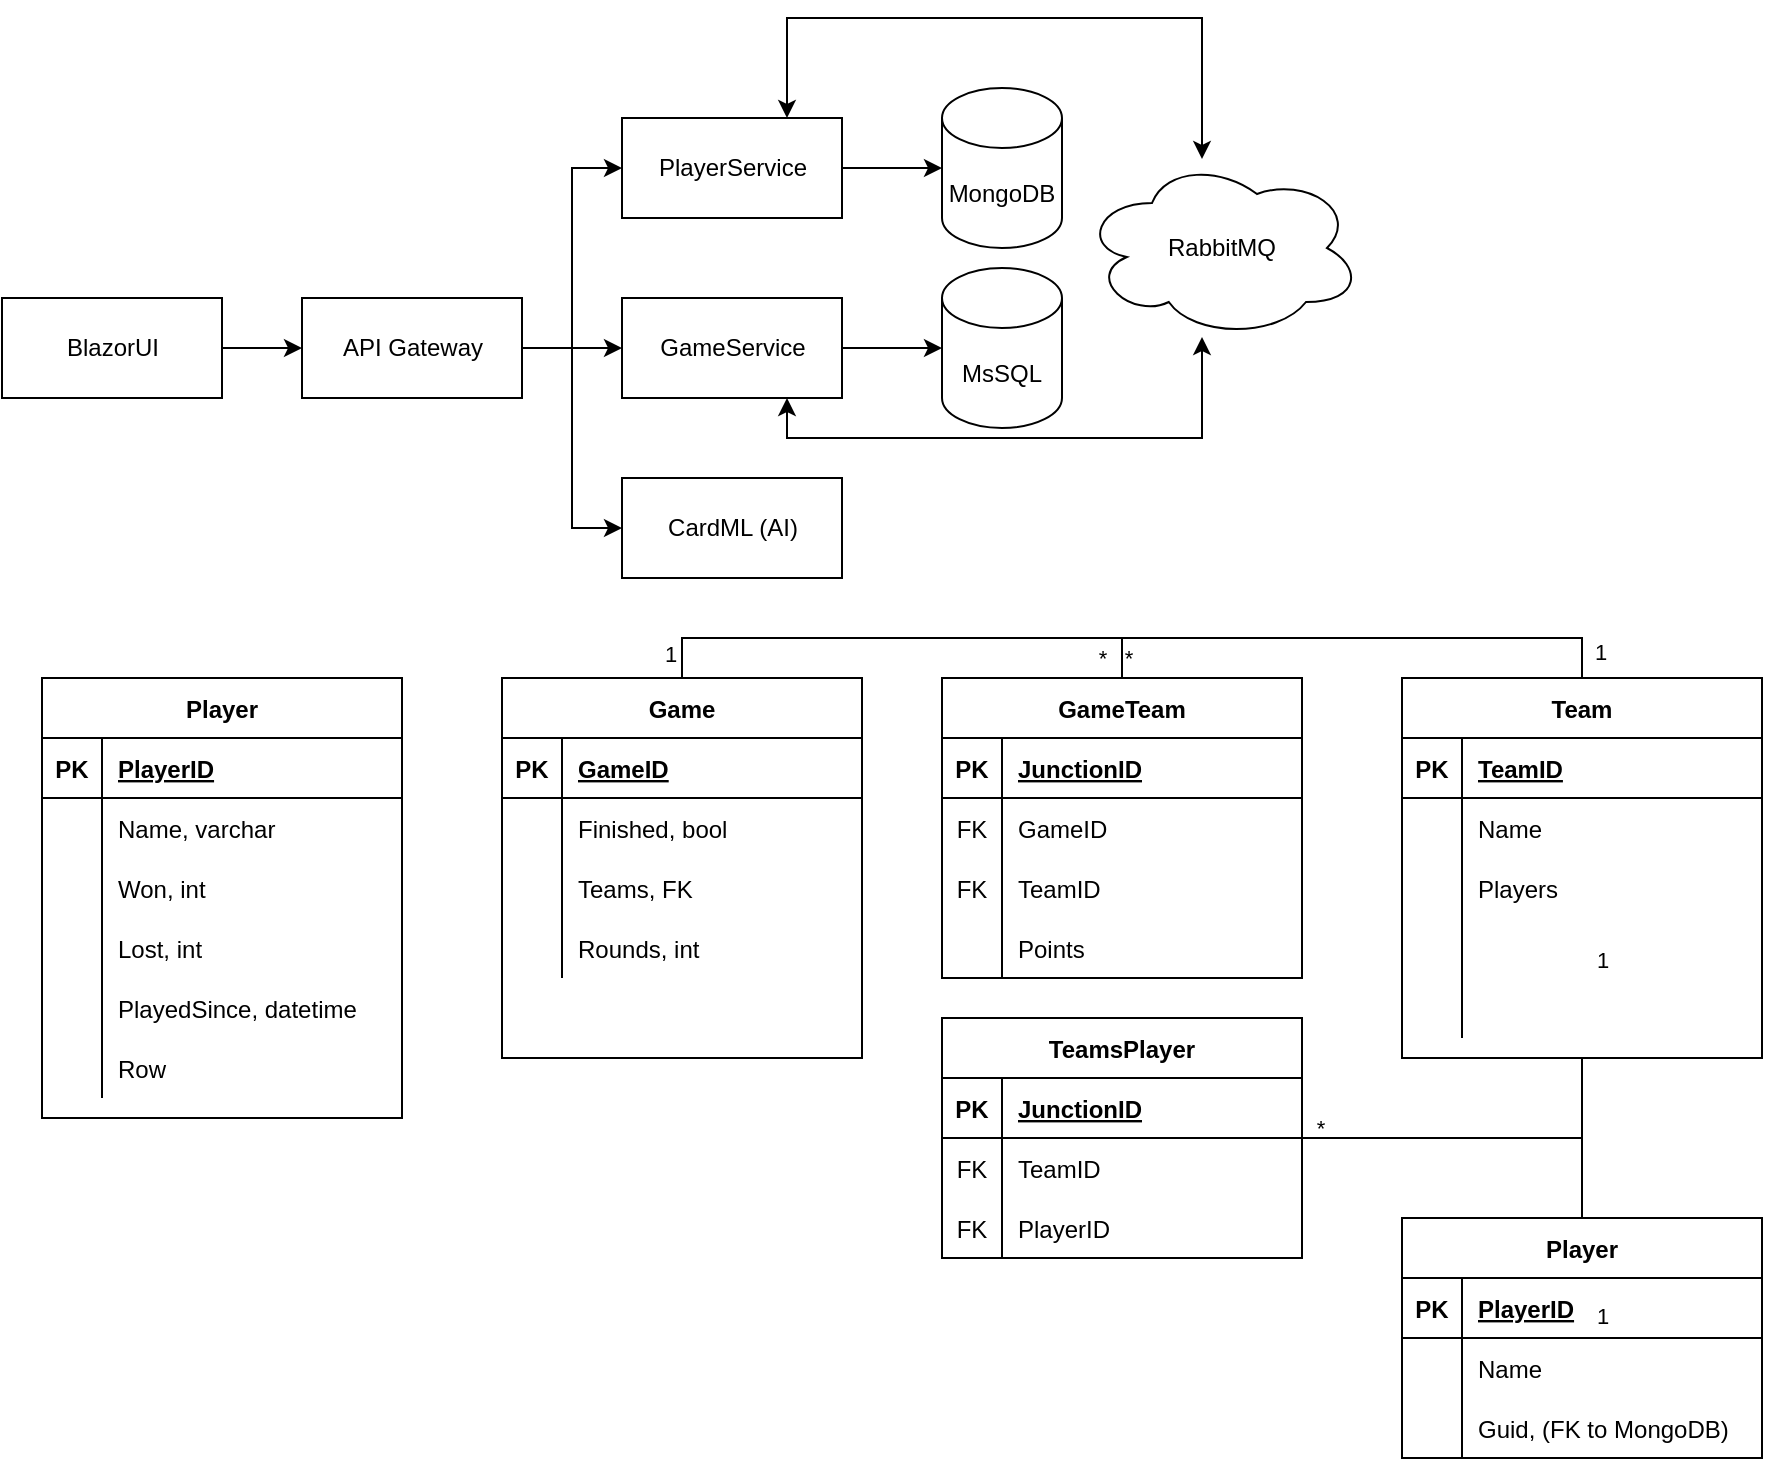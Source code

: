 <mxfile version="15.7.3" type="device"><diagram id="UjgrurDv_rPw00lhU1Y4" name="Side-1"><mxGraphModel dx="1102" dy="1025" grid="1" gridSize="10" guides="1" tooltips="1" connect="1" arrows="1" fold="1" page="1" pageScale="1" pageWidth="827" pageHeight="1169" math="0" shadow="0"><root><mxCell id="0"/><mxCell id="1" parent="0"/><mxCell id="bXcUQfJf2Ak8ywifQzJ0-9" value="" style="edgeStyle=orthogonalEdgeStyle;rounded=0;orthogonalLoop=1;jettySize=auto;html=1;" parent="1" source="bXcUQfJf2Ak8ywifQzJ0-1" target="bXcUQfJf2Ak8ywifQzJ0-2" edge="1"><mxGeometry relative="1" as="geometry"/></mxCell><mxCell id="bXcUQfJf2Ak8ywifQzJ0-1" value="BlazorUI" style="html=1;" parent="1" vertex="1"><mxGeometry x="10" y="250" width="110" height="50" as="geometry"/></mxCell><mxCell id="bXcUQfJf2Ak8ywifQzJ0-10" value="" style="edgeStyle=orthogonalEdgeStyle;rounded=0;orthogonalLoop=1;jettySize=auto;html=1;entryX=0;entryY=0.5;entryDx=0;entryDy=0;" parent="1" source="bXcUQfJf2Ak8ywifQzJ0-2" target="bXcUQfJf2Ak8ywifQzJ0-3" edge="1"><mxGeometry relative="1" as="geometry"/></mxCell><mxCell id="bXcUQfJf2Ak8ywifQzJ0-2" value="API Gateway" style="html=1;" parent="1" vertex="1"><mxGeometry x="160" y="250" width="110" height="50" as="geometry"/></mxCell><mxCell id="bXcUQfJf2Ak8ywifQzJ0-14" value="" style="edgeStyle=orthogonalEdgeStyle;rounded=0;orthogonalLoop=1;jettySize=auto;html=1;startArrow=none;startFill=0;endArrow=classic;endFill=1;" parent="1" source="bXcUQfJf2Ak8ywifQzJ0-3" target="bXcUQfJf2Ak8ywifQzJ0-6" edge="1"><mxGeometry relative="1" as="geometry"/></mxCell><mxCell id="bXcUQfJf2Ak8ywifQzJ0-3" value="PlayerService" style="html=1;" parent="1" vertex="1"><mxGeometry x="320" y="160" width="110" height="50" as="geometry"/></mxCell><mxCell id="bXcUQfJf2Ak8ywifQzJ0-11" value="" style="edgeStyle=orthogonalEdgeStyle;rounded=0;orthogonalLoop=1;jettySize=auto;html=1;endArrow=none;endFill=0;startArrow=classic;startFill=1;" parent="1" source="bXcUQfJf2Ak8ywifQzJ0-4" target="bXcUQfJf2Ak8ywifQzJ0-2" edge="1"><mxGeometry relative="1" as="geometry"/></mxCell><mxCell id="bXcUQfJf2Ak8ywifQzJ0-13" value="" style="edgeStyle=orthogonalEdgeStyle;rounded=0;orthogonalLoop=1;jettySize=auto;html=1;startArrow=none;startFill=0;endArrow=classic;endFill=1;" parent="1" source="bXcUQfJf2Ak8ywifQzJ0-4" target="bXcUQfJf2Ak8ywifQzJ0-8" edge="1"><mxGeometry relative="1" as="geometry"/></mxCell><mxCell id="bXcUQfJf2Ak8ywifQzJ0-4" value="GameService" style="html=1;" parent="1" vertex="1"><mxGeometry x="320" y="250" width="110" height="50" as="geometry"/></mxCell><mxCell id="bXcUQfJf2Ak8ywifQzJ0-12" style="edgeStyle=orthogonalEdgeStyle;rounded=0;orthogonalLoop=1;jettySize=auto;html=1;entryX=1;entryY=0.5;entryDx=0;entryDy=0;startArrow=classic;startFill=1;endArrow=none;endFill=0;" parent="1" source="bXcUQfJf2Ak8ywifQzJ0-5" target="bXcUQfJf2Ak8ywifQzJ0-2" edge="1"><mxGeometry relative="1" as="geometry"/></mxCell><mxCell id="bXcUQfJf2Ak8ywifQzJ0-5" value="CardML (AI)" style="html=1;" parent="1" vertex="1"><mxGeometry x="320" y="340" width="110" height="50" as="geometry"/></mxCell><mxCell id="bXcUQfJf2Ak8ywifQzJ0-6" value="MongoDB" style="shape=cylinder3;whiteSpace=wrap;html=1;boundedLbl=1;backgroundOutline=1;size=15;direction=east;" parent="1" vertex="1"><mxGeometry x="480" y="145" width="60" height="80" as="geometry"/></mxCell><mxCell id="bXcUQfJf2Ak8ywifQzJ0-16" value="" style="edgeStyle=orthogonalEdgeStyle;rounded=0;orthogonalLoop=1;jettySize=auto;html=1;startArrow=classic;startFill=1;endArrow=classic;endFill=1;exitX=0.75;exitY=1;exitDx=0;exitDy=0;" parent="1" source="bXcUQfJf2Ak8ywifQzJ0-4" target="bXcUQfJf2Ak8ywifQzJ0-15" edge="1"><mxGeometry relative="1" as="geometry"><Array as="points"><mxPoint x="403" y="320"/><mxPoint x="610" y="320"/></Array></mxGeometry></mxCell><mxCell id="bXcUQfJf2Ak8ywifQzJ0-8" value="MsSQL" style="shape=cylinder3;whiteSpace=wrap;html=1;boundedLbl=1;backgroundOutline=1;size=15;direction=east;" parent="1" vertex="1"><mxGeometry x="480" y="235" width="60" height="80" as="geometry"/></mxCell><mxCell id="bXcUQfJf2Ak8ywifQzJ0-17" style="edgeStyle=orthogonalEdgeStyle;rounded=0;orthogonalLoop=1;jettySize=auto;html=1;entryX=0.75;entryY=0;entryDx=0;entryDy=0;startArrow=classic;startFill=1;endArrow=classic;endFill=1;" parent="1" source="bXcUQfJf2Ak8ywifQzJ0-15" target="bXcUQfJf2Ak8ywifQzJ0-3" edge="1"><mxGeometry relative="1" as="geometry"><Array as="points"><mxPoint x="610" y="110"/><mxPoint x="403" y="110"/></Array></mxGeometry></mxCell><mxCell id="bXcUQfJf2Ak8ywifQzJ0-15" value="RabbitMQ" style="ellipse;shape=cloud;whiteSpace=wrap;html=1;" parent="1" vertex="1"><mxGeometry x="550" y="180" width="140" height="90" as="geometry"/></mxCell><mxCell id="bXcUQfJf2Ak8ywifQzJ0-18" value="Player" style="shape=table;startSize=30;container=1;collapsible=1;childLayout=tableLayout;fixedRows=1;rowLines=0;fontStyle=1;align=center;resizeLast=1;" parent="1" vertex="1"><mxGeometry x="30" y="440" width="180" height="220" as="geometry"/></mxCell><mxCell id="bXcUQfJf2Ak8ywifQzJ0-19" value="" style="shape=partialRectangle;collapsible=0;dropTarget=0;pointerEvents=0;fillColor=none;top=0;left=0;bottom=1;right=0;points=[[0,0.5],[1,0.5]];portConstraint=eastwest;" parent="bXcUQfJf2Ak8ywifQzJ0-18" vertex="1"><mxGeometry y="30" width="180" height="30" as="geometry"/></mxCell><mxCell id="bXcUQfJf2Ak8ywifQzJ0-20" value="PK" style="shape=partialRectangle;connectable=0;fillColor=none;top=0;left=0;bottom=0;right=0;fontStyle=1;overflow=hidden;" parent="bXcUQfJf2Ak8ywifQzJ0-19" vertex="1"><mxGeometry width="30" height="30" as="geometry"><mxRectangle width="30" height="30" as="alternateBounds"/></mxGeometry></mxCell><mxCell id="bXcUQfJf2Ak8ywifQzJ0-21" value="PlayerID" style="shape=partialRectangle;connectable=0;fillColor=none;top=0;left=0;bottom=0;right=0;align=left;spacingLeft=6;fontStyle=5;overflow=hidden;" parent="bXcUQfJf2Ak8ywifQzJ0-19" vertex="1"><mxGeometry x="30" width="150" height="30" as="geometry"><mxRectangle width="150" height="30" as="alternateBounds"/></mxGeometry></mxCell><mxCell id="bXcUQfJf2Ak8ywifQzJ0-22" value="" style="shape=partialRectangle;collapsible=0;dropTarget=0;pointerEvents=0;fillColor=none;top=0;left=0;bottom=0;right=0;points=[[0,0.5],[1,0.5]];portConstraint=eastwest;" parent="bXcUQfJf2Ak8ywifQzJ0-18" vertex="1"><mxGeometry y="60" width="180" height="30" as="geometry"/></mxCell><mxCell id="bXcUQfJf2Ak8ywifQzJ0-23" value="" style="shape=partialRectangle;connectable=0;fillColor=none;top=0;left=0;bottom=0;right=0;editable=1;overflow=hidden;" parent="bXcUQfJf2Ak8ywifQzJ0-22" vertex="1"><mxGeometry width="30" height="30" as="geometry"><mxRectangle width="30" height="30" as="alternateBounds"/></mxGeometry></mxCell><mxCell id="bXcUQfJf2Ak8ywifQzJ0-24" value="Name, varchar" style="shape=partialRectangle;connectable=0;fillColor=none;top=0;left=0;bottom=0;right=0;align=left;spacingLeft=6;overflow=hidden;" parent="bXcUQfJf2Ak8ywifQzJ0-22" vertex="1"><mxGeometry x="30" width="150" height="30" as="geometry"><mxRectangle width="150" height="30" as="alternateBounds"/></mxGeometry></mxCell><mxCell id="bXcUQfJf2Ak8ywifQzJ0-25" value="" style="shape=partialRectangle;collapsible=0;dropTarget=0;pointerEvents=0;fillColor=none;top=0;left=0;bottom=0;right=0;points=[[0,0.5],[1,0.5]];portConstraint=eastwest;" parent="bXcUQfJf2Ak8ywifQzJ0-18" vertex="1"><mxGeometry y="90" width="180" height="30" as="geometry"/></mxCell><mxCell id="bXcUQfJf2Ak8ywifQzJ0-26" value="" style="shape=partialRectangle;connectable=0;fillColor=none;top=0;left=0;bottom=0;right=0;editable=1;overflow=hidden;" parent="bXcUQfJf2Ak8ywifQzJ0-25" vertex="1"><mxGeometry width="30" height="30" as="geometry"><mxRectangle width="30" height="30" as="alternateBounds"/></mxGeometry></mxCell><mxCell id="bXcUQfJf2Ak8ywifQzJ0-27" value="Won, int" style="shape=partialRectangle;connectable=0;fillColor=none;top=0;left=0;bottom=0;right=0;align=left;spacingLeft=6;overflow=hidden;" parent="bXcUQfJf2Ak8ywifQzJ0-25" vertex="1"><mxGeometry x="30" width="150" height="30" as="geometry"><mxRectangle width="150" height="30" as="alternateBounds"/></mxGeometry></mxCell><mxCell id="bXcUQfJf2Ak8ywifQzJ0-31" value="" style="shape=partialRectangle;collapsible=0;dropTarget=0;pointerEvents=0;fillColor=none;top=0;left=0;bottom=0;right=0;points=[[0,0.5],[1,0.5]];portConstraint=eastwest;" parent="bXcUQfJf2Ak8ywifQzJ0-18" vertex="1"><mxGeometry y="120" width="180" height="30" as="geometry"/></mxCell><mxCell id="bXcUQfJf2Ak8ywifQzJ0-32" value="" style="shape=partialRectangle;connectable=0;fillColor=none;top=0;left=0;bottom=0;right=0;editable=1;overflow=hidden;" parent="bXcUQfJf2Ak8ywifQzJ0-31" vertex="1"><mxGeometry width="30" height="30" as="geometry"><mxRectangle width="30" height="30" as="alternateBounds"/></mxGeometry></mxCell><mxCell id="bXcUQfJf2Ak8ywifQzJ0-33" value="Lost, int" style="shape=partialRectangle;connectable=0;fillColor=none;top=0;left=0;bottom=0;right=0;align=left;spacingLeft=6;overflow=hidden;" parent="bXcUQfJf2Ak8ywifQzJ0-31" vertex="1"><mxGeometry x="30" width="150" height="30" as="geometry"><mxRectangle width="150" height="30" as="alternateBounds"/></mxGeometry></mxCell><mxCell id="bXcUQfJf2Ak8ywifQzJ0-28" value="" style="shape=partialRectangle;collapsible=0;dropTarget=0;pointerEvents=0;fillColor=none;top=0;left=0;bottom=0;right=0;points=[[0,0.5],[1,0.5]];portConstraint=eastwest;" parent="bXcUQfJf2Ak8ywifQzJ0-18" vertex="1"><mxGeometry y="150" width="180" height="30" as="geometry"/></mxCell><mxCell id="bXcUQfJf2Ak8ywifQzJ0-29" value="" style="shape=partialRectangle;connectable=0;fillColor=none;top=0;left=0;bottom=0;right=0;editable=1;overflow=hidden;" parent="bXcUQfJf2Ak8ywifQzJ0-28" vertex="1"><mxGeometry width="30" height="30" as="geometry"><mxRectangle width="30" height="30" as="alternateBounds"/></mxGeometry></mxCell><mxCell id="bXcUQfJf2Ak8ywifQzJ0-30" value="PlayedSince, datetime" style="shape=partialRectangle;connectable=0;fillColor=none;top=0;left=0;bottom=0;right=0;align=left;spacingLeft=6;overflow=hidden;" parent="bXcUQfJf2Ak8ywifQzJ0-28" vertex="1"><mxGeometry x="30" width="150" height="30" as="geometry"><mxRectangle width="150" height="30" as="alternateBounds"/></mxGeometry></mxCell><mxCell id="bXcUQfJf2Ak8ywifQzJ0-34" value="" style="shape=partialRectangle;collapsible=0;dropTarget=0;pointerEvents=0;fillColor=none;top=0;left=0;bottom=0;right=0;points=[[0,0.5],[1,0.5]];portConstraint=eastwest;" parent="bXcUQfJf2Ak8ywifQzJ0-18" vertex="1"><mxGeometry y="180" width="180" height="30" as="geometry"/></mxCell><mxCell id="bXcUQfJf2Ak8ywifQzJ0-35" value="" style="shape=partialRectangle;connectable=0;fillColor=none;top=0;left=0;bottom=0;right=0;editable=1;overflow=hidden;" parent="bXcUQfJf2Ak8ywifQzJ0-34" vertex="1"><mxGeometry width="30" height="30" as="geometry"><mxRectangle width="30" height="30" as="alternateBounds"/></mxGeometry></mxCell><mxCell id="bXcUQfJf2Ak8ywifQzJ0-36" value="Row" style="shape=partialRectangle;connectable=0;fillColor=none;top=0;left=0;bottom=0;right=0;align=left;spacingLeft=6;overflow=hidden;" parent="bXcUQfJf2Ak8ywifQzJ0-34" vertex="1"><mxGeometry x="30" width="150" height="30" as="geometry"><mxRectangle width="150" height="30" as="alternateBounds"/></mxGeometry></mxCell><mxCell id="bXcUQfJf2Ak8ywifQzJ0-75" value="" style="edgeStyle=orthogonalEdgeStyle;rounded=0;orthogonalLoop=1;jettySize=auto;html=1;startArrow=none;startFill=0;endArrow=none;endFill=0;exitX=0.5;exitY=0;exitDx=0;exitDy=0;entryX=0.5;entryY=0;entryDx=0;entryDy=0;" parent="1" source="tTZa-ckKOl1tWyVDk97w-17" target="bXcUQfJf2Ak8ywifQzJ0-56" edge="1"><mxGeometry relative="1" as="geometry"><mxPoint x="680" y="510" as="sourcePoint"/></mxGeometry></mxCell><mxCell id="bXcUQfJf2Ak8ywifQzJ0-76" value="*" style="edgeLabel;html=1;align=center;verticalAlign=middle;resizable=0;points=[];" parent="bXcUQfJf2Ak8ywifQzJ0-75" vertex="1" connectable="0"><mxGeometry x="-0.6" y="-1" relative="1" as="geometry"><mxPoint x="-31" y="9" as="offset"/></mxGeometry></mxCell><mxCell id="bXcUQfJf2Ak8ywifQzJ0-77" value="*" style="edgeLabel;html=1;align=center;verticalAlign=middle;resizable=0;points=[];" parent="bXcUQfJf2Ak8ywifQzJ0-75" vertex="1" connectable="0"><mxGeometry x="0.7" y="1" relative="1" as="geometry"><mxPoint x="-220" y="11" as="offset"/></mxGeometry></mxCell><mxCell id="tTZa-ckKOl1tWyVDk97w-30" value="" style="edgeStyle=orthogonalEdgeStyle;rounded=0;orthogonalLoop=1;jettySize=auto;html=1;endArrow=none;endFill=0;entryX=0.5;entryY=0;entryDx=0;entryDy=0;exitX=0.5;exitY=0;exitDx=0;exitDy=0;" parent="1" source="bXcUQfJf2Ak8ywifQzJ0-37" target="tTZa-ckKOl1tWyVDk97w-17" edge="1"><mxGeometry relative="1" as="geometry"/></mxCell><mxCell id="bXcUQfJf2Ak8ywifQzJ0-37" value="Game" style="shape=table;startSize=30;container=1;collapsible=1;childLayout=tableLayout;fixedRows=1;rowLines=0;fontStyle=1;align=center;resizeLast=1;" parent="1" vertex="1"><mxGeometry x="260" y="440" width="180" height="190" as="geometry"/></mxCell><mxCell id="bXcUQfJf2Ak8ywifQzJ0-38" value="" style="shape=partialRectangle;collapsible=0;dropTarget=0;pointerEvents=0;fillColor=none;top=0;left=0;bottom=1;right=0;points=[[0,0.5],[1,0.5]];portConstraint=eastwest;" parent="bXcUQfJf2Ak8ywifQzJ0-37" vertex="1"><mxGeometry y="30" width="180" height="30" as="geometry"/></mxCell><mxCell id="bXcUQfJf2Ak8ywifQzJ0-39" value="PK" style="shape=partialRectangle;connectable=0;fillColor=none;top=0;left=0;bottom=0;right=0;fontStyle=1;overflow=hidden;" parent="bXcUQfJf2Ak8ywifQzJ0-38" vertex="1"><mxGeometry width="30" height="30" as="geometry"><mxRectangle width="30" height="30" as="alternateBounds"/></mxGeometry></mxCell><mxCell id="bXcUQfJf2Ak8ywifQzJ0-40" value="GameID" style="shape=partialRectangle;connectable=0;fillColor=none;top=0;left=0;bottom=0;right=0;align=left;spacingLeft=6;fontStyle=5;overflow=hidden;" parent="bXcUQfJf2Ak8ywifQzJ0-38" vertex="1"><mxGeometry x="30" width="150" height="30" as="geometry"><mxRectangle width="150" height="30" as="alternateBounds"/></mxGeometry></mxCell><mxCell id="bXcUQfJf2Ak8ywifQzJ0-41" value="" style="shape=partialRectangle;collapsible=0;dropTarget=0;pointerEvents=0;fillColor=none;top=0;left=0;bottom=0;right=0;points=[[0,0.5],[1,0.5]];portConstraint=eastwest;" parent="bXcUQfJf2Ak8ywifQzJ0-37" vertex="1"><mxGeometry y="60" width="180" height="30" as="geometry"/></mxCell><mxCell id="bXcUQfJf2Ak8ywifQzJ0-42" value="" style="shape=partialRectangle;connectable=0;fillColor=none;top=0;left=0;bottom=0;right=0;editable=1;overflow=hidden;" parent="bXcUQfJf2Ak8ywifQzJ0-41" vertex="1"><mxGeometry width="30" height="30" as="geometry"><mxRectangle width="30" height="30" as="alternateBounds"/></mxGeometry></mxCell><mxCell id="bXcUQfJf2Ak8ywifQzJ0-43" value="Finished, bool" style="shape=partialRectangle;connectable=0;fillColor=none;top=0;left=0;bottom=0;right=0;align=left;spacingLeft=6;overflow=hidden;" parent="bXcUQfJf2Ak8ywifQzJ0-41" vertex="1"><mxGeometry x="30" width="150" height="30" as="geometry"><mxRectangle width="150" height="30" as="alternateBounds"/></mxGeometry></mxCell><mxCell id="bXcUQfJf2Ak8ywifQzJ0-44" value="" style="shape=partialRectangle;collapsible=0;dropTarget=0;pointerEvents=0;fillColor=none;top=0;left=0;bottom=0;right=0;points=[[0,0.5],[1,0.5]];portConstraint=eastwest;" parent="bXcUQfJf2Ak8ywifQzJ0-37" vertex="1"><mxGeometry y="90" width="180" height="30" as="geometry"/></mxCell><mxCell id="bXcUQfJf2Ak8ywifQzJ0-45" value="" style="shape=partialRectangle;connectable=0;fillColor=none;top=0;left=0;bottom=0;right=0;editable=1;overflow=hidden;" parent="bXcUQfJf2Ak8ywifQzJ0-44" vertex="1"><mxGeometry width="30" height="30" as="geometry"><mxRectangle width="30" height="30" as="alternateBounds"/></mxGeometry></mxCell><mxCell id="bXcUQfJf2Ak8ywifQzJ0-46" value="Teams, FK" style="shape=partialRectangle;connectable=0;fillColor=none;top=0;left=0;bottom=0;right=0;align=left;spacingLeft=6;overflow=hidden;" parent="bXcUQfJf2Ak8ywifQzJ0-44" vertex="1"><mxGeometry x="30" width="150" height="30" as="geometry"><mxRectangle width="150" height="30" as="alternateBounds"/></mxGeometry></mxCell><mxCell id="bXcUQfJf2Ak8ywifQzJ0-47" value="" style="shape=partialRectangle;collapsible=0;dropTarget=0;pointerEvents=0;fillColor=none;top=0;left=0;bottom=0;right=0;points=[[0,0.5],[1,0.5]];portConstraint=eastwest;" parent="bXcUQfJf2Ak8ywifQzJ0-37" vertex="1"><mxGeometry y="120" width="180" height="30" as="geometry"/></mxCell><mxCell id="bXcUQfJf2Ak8ywifQzJ0-48" value="" style="shape=partialRectangle;connectable=0;fillColor=none;top=0;left=0;bottom=0;right=0;editable=1;overflow=hidden;" parent="bXcUQfJf2Ak8ywifQzJ0-47" vertex="1"><mxGeometry width="30" height="30" as="geometry"><mxRectangle width="30" height="30" as="alternateBounds"/></mxGeometry></mxCell><mxCell id="bXcUQfJf2Ak8ywifQzJ0-49" value="Rounds, int" style="shape=partialRectangle;connectable=0;fillColor=none;top=0;left=0;bottom=0;right=0;align=left;spacingLeft=6;overflow=hidden;" parent="bXcUQfJf2Ak8ywifQzJ0-47" vertex="1"><mxGeometry x="30" width="150" height="30" as="geometry"><mxRectangle width="150" height="30" as="alternateBounds"/></mxGeometry></mxCell><mxCell id="bXcUQfJf2Ak8ywifQzJ0-100" value="" style="edgeStyle=orthogonalEdgeStyle;rounded=0;orthogonalLoop=1;jettySize=auto;html=1;startArrow=none;startFill=0;endArrow=none;endFill=0;entryX=0.5;entryY=0;entryDx=0;entryDy=0;" parent="1" source="tTZa-ckKOl1tWyVDk97w-33" target="bXcUQfJf2Ak8ywifQzJ0-84" edge="1"><mxGeometry relative="1" as="geometry"><mxPoint x="850" y="730" as="sourcePoint"/><mxPoint x="609" y="730" as="targetPoint"/></mxGeometry></mxCell><mxCell id="bXcUQfJf2Ak8ywifQzJ0-101" value="1" style="edgeLabel;html=1;align=center;verticalAlign=middle;resizable=0;points=[];" parent="bXcUQfJf2Ak8ywifQzJ0-100" vertex="1" connectable="0"><mxGeometry x="0.673" y="1" relative="1" as="geometry"><mxPoint x="9" y="-100" as="offset"/></mxGeometry></mxCell><mxCell id="bXcUQfJf2Ak8ywifQzJ0-102" value="*" style="edgeLabel;html=1;align=center;verticalAlign=middle;resizable=0;points=[];" parent="bXcUQfJf2Ak8ywifQzJ0-100" vertex="1" connectable="0"><mxGeometry x="-0.527" relative="1" as="geometry"><mxPoint x="-34" y="-5" as="offset"/></mxGeometry></mxCell><mxCell id="tTZa-ckKOl1tWyVDk97w-49" value="" style="rounded=0;orthogonalLoop=1;jettySize=auto;html=1;endArrow=none;endFill=0;exitX=0.5;exitY=1;exitDx=0;exitDy=0;edgeStyle=orthogonalEdgeStyle;" parent="1" source="bXcUQfJf2Ak8ywifQzJ0-56" target="tTZa-ckKOl1tWyVDk97w-33" edge="1"><mxGeometry relative="1" as="geometry"><mxPoint x="730" y="670" as="targetPoint"/><Array as="points"><mxPoint x="800" y="670"/></Array></mxGeometry></mxCell><mxCell id="bXcUQfJf2Ak8ywifQzJ0-56" value="Team" style="shape=table;startSize=30;container=1;collapsible=1;childLayout=tableLayout;fixedRows=1;rowLines=0;fontStyle=1;align=center;resizeLast=1;" parent="1" vertex="1"><mxGeometry x="710" y="440" width="180" height="190" as="geometry"/></mxCell><mxCell id="bXcUQfJf2Ak8ywifQzJ0-57" value="" style="shape=partialRectangle;collapsible=0;dropTarget=0;pointerEvents=0;fillColor=none;top=0;left=0;bottom=1;right=0;points=[[0,0.5],[1,0.5]];portConstraint=eastwest;" parent="bXcUQfJf2Ak8ywifQzJ0-56" vertex="1"><mxGeometry y="30" width="180" height="30" as="geometry"/></mxCell><mxCell id="bXcUQfJf2Ak8ywifQzJ0-58" value="PK" style="shape=partialRectangle;connectable=0;fillColor=none;top=0;left=0;bottom=0;right=0;fontStyle=1;overflow=hidden;" parent="bXcUQfJf2Ak8ywifQzJ0-57" vertex="1"><mxGeometry width="30" height="30" as="geometry"><mxRectangle width="30" height="30" as="alternateBounds"/></mxGeometry></mxCell><mxCell id="bXcUQfJf2Ak8ywifQzJ0-59" value="TeamID" style="shape=partialRectangle;connectable=0;fillColor=none;top=0;left=0;bottom=0;right=0;align=left;spacingLeft=6;fontStyle=5;overflow=hidden;" parent="bXcUQfJf2Ak8ywifQzJ0-57" vertex="1"><mxGeometry x="30" width="150" height="30" as="geometry"><mxRectangle width="150" height="30" as="alternateBounds"/></mxGeometry></mxCell><mxCell id="bXcUQfJf2Ak8ywifQzJ0-60" value="" style="shape=partialRectangle;collapsible=0;dropTarget=0;pointerEvents=0;fillColor=none;top=0;left=0;bottom=0;right=0;points=[[0,0.5],[1,0.5]];portConstraint=eastwest;" parent="bXcUQfJf2Ak8ywifQzJ0-56" vertex="1"><mxGeometry y="60" width="180" height="30" as="geometry"/></mxCell><mxCell id="bXcUQfJf2Ak8ywifQzJ0-61" value="" style="shape=partialRectangle;connectable=0;fillColor=none;top=0;left=0;bottom=0;right=0;editable=1;overflow=hidden;" parent="bXcUQfJf2Ak8ywifQzJ0-60" vertex="1"><mxGeometry width="30" height="30" as="geometry"><mxRectangle width="30" height="30" as="alternateBounds"/></mxGeometry></mxCell><mxCell id="bXcUQfJf2Ak8ywifQzJ0-62" value="Name" style="shape=partialRectangle;connectable=0;fillColor=none;top=0;left=0;bottom=0;right=0;align=left;spacingLeft=6;overflow=hidden;" parent="bXcUQfJf2Ak8ywifQzJ0-60" vertex="1"><mxGeometry x="30" width="150" height="30" as="geometry"><mxRectangle width="150" height="30" as="alternateBounds"/></mxGeometry></mxCell><mxCell id="bXcUQfJf2Ak8ywifQzJ0-63" value="" style="shape=partialRectangle;collapsible=0;dropTarget=0;pointerEvents=0;fillColor=none;top=0;left=0;bottom=0;right=0;points=[[0,0.5],[1,0.5]];portConstraint=eastwest;" parent="bXcUQfJf2Ak8ywifQzJ0-56" vertex="1"><mxGeometry y="90" width="180" height="30" as="geometry"/></mxCell><mxCell id="bXcUQfJf2Ak8ywifQzJ0-64" value="" style="shape=partialRectangle;connectable=0;fillColor=none;top=0;left=0;bottom=0;right=0;editable=1;overflow=hidden;" parent="bXcUQfJf2Ak8ywifQzJ0-63" vertex="1"><mxGeometry width="30" height="30" as="geometry"><mxRectangle width="30" height="30" as="alternateBounds"/></mxGeometry></mxCell><mxCell id="bXcUQfJf2Ak8ywifQzJ0-65" value="Players" style="shape=partialRectangle;connectable=0;fillColor=none;top=0;left=0;bottom=0;right=0;align=left;spacingLeft=6;overflow=hidden;" parent="bXcUQfJf2Ak8ywifQzJ0-63" vertex="1"><mxGeometry x="30" width="150" height="30" as="geometry"><mxRectangle width="150" height="30" as="alternateBounds"/></mxGeometry></mxCell><mxCell id="bXcUQfJf2Ak8ywifQzJ0-78" value="" style="shape=partialRectangle;collapsible=0;dropTarget=0;pointerEvents=0;fillColor=none;top=0;left=0;bottom=0;right=0;points=[[0,0.5],[1,0.5]];portConstraint=eastwest;" parent="bXcUQfJf2Ak8ywifQzJ0-56" vertex="1"><mxGeometry y="120" width="180" height="30" as="geometry"/></mxCell><mxCell id="bXcUQfJf2Ak8ywifQzJ0-79" value="" style="shape=partialRectangle;connectable=0;fillColor=none;top=0;left=0;bottom=0;right=0;editable=1;overflow=hidden;" parent="bXcUQfJf2Ak8ywifQzJ0-78" vertex="1"><mxGeometry width="30" height="30" as="geometry"><mxRectangle width="30" height="30" as="alternateBounds"/></mxGeometry></mxCell><mxCell id="bXcUQfJf2Ak8ywifQzJ0-80" value="" style="shape=partialRectangle;connectable=0;fillColor=none;top=0;left=0;bottom=0;right=0;align=left;spacingLeft=6;overflow=hidden;" parent="bXcUQfJf2Ak8ywifQzJ0-78" vertex="1"><mxGeometry x="30" width="150" height="30" as="geometry"><mxRectangle width="150" height="30" as="alternateBounds"/></mxGeometry></mxCell><mxCell id="bXcUQfJf2Ak8ywifQzJ0-81" value="" style="shape=partialRectangle;collapsible=0;dropTarget=0;pointerEvents=0;fillColor=none;top=0;left=0;bottom=0;right=0;points=[[0,0.5],[1,0.5]];portConstraint=eastwest;" parent="bXcUQfJf2Ak8ywifQzJ0-56" vertex="1"><mxGeometry y="150" width="180" height="30" as="geometry"/></mxCell><mxCell id="bXcUQfJf2Ak8ywifQzJ0-82" value="" style="shape=partialRectangle;connectable=0;fillColor=none;top=0;left=0;bottom=0;right=0;editable=1;overflow=hidden;" parent="bXcUQfJf2Ak8ywifQzJ0-81" vertex="1"><mxGeometry width="30" height="30" as="geometry"><mxRectangle width="30" height="30" as="alternateBounds"/></mxGeometry></mxCell><mxCell id="bXcUQfJf2Ak8ywifQzJ0-83" value="" style="shape=partialRectangle;connectable=0;fillColor=none;top=0;left=0;bottom=0;right=0;align=left;spacingLeft=6;overflow=hidden;" parent="bXcUQfJf2Ak8ywifQzJ0-81" vertex="1"><mxGeometry x="30" width="150" height="30" as="geometry"><mxRectangle width="150" height="30" as="alternateBounds"/></mxGeometry></mxCell><mxCell id="bXcUQfJf2Ak8ywifQzJ0-84" value="Player" style="shape=table;startSize=30;container=1;collapsible=1;childLayout=tableLayout;fixedRows=1;rowLines=0;fontStyle=1;align=center;resizeLast=1;" parent="1" vertex="1"><mxGeometry x="710" y="710" width="180" height="120" as="geometry"/></mxCell><mxCell id="bXcUQfJf2Ak8ywifQzJ0-85" value="" style="shape=partialRectangle;collapsible=0;dropTarget=0;pointerEvents=0;fillColor=none;top=0;left=0;bottom=1;right=0;points=[[0,0.5],[1,0.5]];portConstraint=eastwest;" parent="bXcUQfJf2Ak8ywifQzJ0-84" vertex="1"><mxGeometry y="30" width="180" height="30" as="geometry"/></mxCell><mxCell id="bXcUQfJf2Ak8ywifQzJ0-86" value="PK" style="shape=partialRectangle;connectable=0;fillColor=none;top=0;left=0;bottom=0;right=0;fontStyle=1;overflow=hidden;" parent="bXcUQfJf2Ak8ywifQzJ0-85" vertex="1"><mxGeometry width="30" height="30" as="geometry"><mxRectangle width="30" height="30" as="alternateBounds"/></mxGeometry></mxCell><mxCell id="bXcUQfJf2Ak8ywifQzJ0-87" value="PlayerID" style="shape=partialRectangle;connectable=0;fillColor=none;top=0;left=0;bottom=0;right=0;align=left;spacingLeft=6;fontStyle=5;overflow=hidden;" parent="bXcUQfJf2Ak8ywifQzJ0-85" vertex="1"><mxGeometry x="30" width="150" height="30" as="geometry"><mxRectangle width="150" height="30" as="alternateBounds"/></mxGeometry></mxCell><mxCell id="bXcUQfJf2Ak8ywifQzJ0-88" value="" style="shape=partialRectangle;collapsible=0;dropTarget=0;pointerEvents=0;fillColor=none;top=0;left=0;bottom=0;right=0;points=[[0,0.5],[1,0.5]];portConstraint=eastwest;" parent="bXcUQfJf2Ak8ywifQzJ0-84" vertex="1"><mxGeometry y="60" width="180" height="30" as="geometry"/></mxCell><mxCell id="bXcUQfJf2Ak8ywifQzJ0-89" value="" style="shape=partialRectangle;connectable=0;fillColor=none;top=0;left=0;bottom=0;right=0;editable=1;overflow=hidden;" parent="bXcUQfJf2Ak8ywifQzJ0-88" vertex="1"><mxGeometry width="30" height="30" as="geometry"><mxRectangle width="30" height="30" as="alternateBounds"/></mxGeometry></mxCell><mxCell id="bXcUQfJf2Ak8ywifQzJ0-90" value="Name" style="shape=partialRectangle;connectable=0;fillColor=none;top=0;left=0;bottom=0;right=0;align=left;spacingLeft=6;overflow=hidden;" parent="bXcUQfJf2Ak8ywifQzJ0-88" vertex="1"><mxGeometry x="30" width="150" height="30" as="geometry"><mxRectangle width="150" height="30" as="alternateBounds"/></mxGeometry></mxCell><mxCell id="tTZa-ckKOl1tWyVDk97w-11" value="" style="shape=partialRectangle;collapsible=0;dropTarget=0;pointerEvents=0;fillColor=none;top=0;left=0;bottom=0;right=0;points=[[0,0.5],[1,0.5]];portConstraint=eastwest;" parent="bXcUQfJf2Ak8ywifQzJ0-84" vertex="1"><mxGeometry y="90" width="180" height="30" as="geometry"/></mxCell><mxCell id="tTZa-ckKOl1tWyVDk97w-12" value="" style="shape=partialRectangle;connectable=0;fillColor=none;top=0;left=0;bottom=0;right=0;editable=1;overflow=hidden;" parent="tTZa-ckKOl1tWyVDk97w-11" vertex="1"><mxGeometry width="30" height="30" as="geometry"><mxRectangle width="30" height="30" as="alternateBounds"/></mxGeometry></mxCell><mxCell id="tTZa-ckKOl1tWyVDk97w-13" value="Guid, (FK to MongoDB)" style="shape=partialRectangle;connectable=0;fillColor=none;top=0;left=0;bottom=0;right=0;align=left;spacingLeft=6;overflow=hidden;" parent="tTZa-ckKOl1tWyVDk97w-11" vertex="1"><mxGeometry x="30" width="150" height="30" as="geometry"><mxRectangle width="150" height="30" as="alternateBounds"/></mxGeometry></mxCell><mxCell id="tTZa-ckKOl1tWyVDk97w-17" value="GameTeam" style="shape=table;startSize=30;container=1;collapsible=1;childLayout=tableLayout;fixedRows=1;rowLines=0;fontStyle=1;align=center;resizeLast=1;" parent="1" vertex="1"><mxGeometry x="480" y="440" width="180" height="150" as="geometry"/></mxCell><mxCell id="tTZa-ckKOl1tWyVDk97w-18" value="" style="shape=partialRectangle;collapsible=0;dropTarget=0;pointerEvents=0;fillColor=none;top=0;left=0;bottom=1;right=0;points=[[0,0.5],[1,0.5]];portConstraint=eastwest;" parent="tTZa-ckKOl1tWyVDk97w-17" vertex="1"><mxGeometry y="30" width="180" height="30" as="geometry"/></mxCell><mxCell id="tTZa-ckKOl1tWyVDk97w-19" value="PK" style="shape=partialRectangle;connectable=0;fillColor=none;top=0;left=0;bottom=0;right=0;fontStyle=1;overflow=hidden;" parent="tTZa-ckKOl1tWyVDk97w-18" vertex="1"><mxGeometry width="30" height="30" as="geometry"><mxRectangle width="30" height="30" as="alternateBounds"/></mxGeometry></mxCell><mxCell id="tTZa-ckKOl1tWyVDk97w-20" value="JunctionID" style="shape=partialRectangle;connectable=0;fillColor=none;top=0;left=0;bottom=0;right=0;align=left;spacingLeft=6;fontStyle=5;overflow=hidden;" parent="tTZa-ckKOl1tWyVDk97w-18" vertex="1"><mxGeometry x="30" width="150" height="30" as="geometry"><mxRectangle width="150" height="30" as="alternateBounds"/></mxGeometry></mxCell><mxCell id="tTZa-ckKOl1tWyVDk97w-21" value="" style="shape=partialRectangle;collapsible=0;dropTarget=0;pointerEvents=0;fillColor=none;top=0;left=0;bottom=0;right=0;points=[[0,0.5],[1,0.5]];portConstraint=eastwest;" parent="tTZa-ckKOl1tWyVDk97w-17" vertex="1"><mxGeometry y="60" width="180" height="30" as="geometry"/></mxCell><mxCell id="tTZa-ckKOl1tWyVDk97w-22" value="FK" style="shape=partialRectangle;connectable=0;fillColor=none;top=0;left=0;bottom=0;right=0;editable=1;overflow=hidden;" parent="tTZa-ckKOl1tWyVDk97w-21" vertex="1"><mxGeometry width="30" height="30" as="geometry"><mxRectangle width="30" height="30" as="alternateBounds"/></mxGeometry></mxCell><mxCell id="tTZa-ckKOl1tWyVDk97w-23" value="GameID" style="shape=partialRectangle;connectable=0;fillColor=none;top=0;left=0;bottom=0;right=0;align=left;spacingLeft=6;overflow=hidden;" parent="tTZa-ckKOl1tWyVDk97w-21" vertex="1"><mxGeometry x="30" width="150" height="30" as="geometry"><mxRectangle width="150" height="30" as="alternateBounds"/></mxGeometry></mxCell><mxCell id="tTZa-ckKOl1tWyVDk97w-24" value="" style="shape=partialRectangle;collapsible=0;dropTarget=0;pointerEvents=0;fillColor=none;top=0;left=0;bottom=0;right=0;points=[[0,0.5],[1,0.5]];portConstraint=eastwest;" parent="tTZa-ckKOl1tWyVDk97w-17" vertex="1"><mxGeometry y="90" width="180" height="30" as="geometry"/></mxCell><mxCell id="tTZa-ckKOl1tWyVDk97w-25" value="FK" style="shape=partialRectangle;connectable=0;fillColor=none;top=0;left=0;bottom=0;right=0;editable=1;overflow=hidden;" parent="tTZa-ckKOl1tWyVDk97w-24" vertex="1"><mxGeometry width="30" height="30" as="geometry"><mxRectangle width="30" height="30" as="alternateBounds"/></mxGeometry></mxCell><mxCell id="tTZa-ckKOl1tWyVDk97w-26" value="TeamID" style="shape=partialRectangle;connectable=0;fillColor=none;top=0;left=0;bottom=0;right=0;align=left;spacingLeft=6;overflow=hidden;" parent="tTZa-ckKOl1tWyVDk97w-24" vertex="1"><mxGeometry x="30" width="150" height="30" as="geometry"><mxRectangle width="150" height="30" as="alternateBounds"/></mxGeometry></mxCell><mxCell id="tTZa-ckKOl1tWyVDk97w-27" value="" style="shape=partialRectangle;collapsible=0;dropTarget=0;pointerEvents=0;fillColor=none;top=0;left=0;bottom=0;right=0;points=[[0,0.5],[1,0.5]];portConstraint=eastwest;" parent="tTZa-ckKOl1tWyVDk97w-17" vertex="1"><mxGeometry y="120" width="180" height="30" as="geometry"/></mxCell><mxCell id="tTZa-ckKOl1tWyVDk97w-28" value="" style="shape=partialRectangle;connectable=0;fillColor=none;top=0;left=0;bottom=0;right=0;editable=1;overflow=hidden;" parent="tTZa-ckKOl1tWyVDk97w-27" vertex="1"><mxGeometry width="30" height="30" as="geometry"><mxRectangle width="30" height="30" as="alternateBounds"/></mxGeometry></mxCell><mxCell id="tTZa-ckKOl1tWyVDk97w-29" value="Points" style="shape=partialRectangle;connectable=0;fillColor=none;top=0;left=0;bottom=0;right=0;align=left;spacingLeft=6;overflow=hidden;" parent="tTZa-ckKOl1tWyVDk97w-27" vertex="1"><mxGeometry x="30" width="150" height="30" as="geometry"><mxRectangle width="150" height="30" as="alternateBounds"/></mxGeometry></mxCell><mxCell id="tTZa-ckKOl1tWyVDk97w-31" value="1" style="edgeLabel;html=1;align=center;verticalAlign=middle;resizable=0;points=[];" parent="1" vertex="1" connectable="0"><mxGeometry x="806" y="780.286" as="geometry"><mxPoint x="-462" y="-353" as="offset"/></mxGeometry></mxCell><mxCell id="tTZa-ckKOl1tWyVDk97w-32" value="1" style="edgeLabel;html=1;align=center;verticalAlign=middle;resizable=0;points=[];" parent="1" vertex="1" connectable="0"><mxGeometry x="820" y="789.286" as="geometry"><mxPoint x="-11" y="-363" as="offset"/></mxGeometry></mxCell><mxCell id="tTZa-ckKOl1tWyVDk97w-33" value="TeamsPlayer" style="shape=table;startSize=30;container=1;collapsible=1;childLayout=tableLayout;fixedRows=1;rowLines=0;fontStyle=1;align=center;resizeLast=1;" parent="1" vertex="1"><mxGeometry x="480" y="610" width="180" height="120" as="geometry"/></mxCell><mxCell id="tTZa-ckKOl1tWyVDk97w-34" value="" style="shape=partialRectangle;collapsible=0;dropTarget=0;pointerEvents=0;fillColor=none;top=0;left=0;bottom=1;right=0;points=[[0,0.5],[1,0.5]];portConstraint=eastwest;" parent="tTZa-ckKOl1tWyVDk97w-33" vertex="1"><mxGeometry y="30" width="180" height="30" as="geometry"/></mxCell><mxCell id="tTZa-ckKOl1tWyVDk97w-35" value="PK" style="shape=partialRectangle;connectable=0;fillColor=none;top=0;left=0;bottom=0;right=0;fontStyle=1;overflow=hidden;" parent="tTZa-ckKOl1tWyVDk97w-34" vertex="1"><mxGeometry width="30" height="30" as="geometry"><mxRectangle width="30" height="30" as="alternateBounds"/></mxGeometry></mxCell><mxCell id="tTZa-ckKOl1tWyVDk97w-36" value="JunctionID" style="shape=partialRectangle;connectable=0;fillColor=none;top=0;left=0;bottom=0;right=0;align=left;spacingLeft=6;fontStyle=5;overflow=hidden;" parent="tTZa-ckKOl1tWyVDk97w-34" vertex="1"><mxGeometry x="30" width="150" height="30" as="geometry"><mxRectangle width="150" height="30" as="alternateBounds"/></mxGeometry></mxCell><mxCell id="tTZa-ckKOl1tWyVDk97w-37" value="" style="shape=partialRectangle;collapsible=0;dropTarget=0;pointerEvents=0;fillColor=none;top=0;left=0;bottom=0;right=0;points=[[0,0.5],[1,0.5]];portConstraint=eastwest;" parent="tTZa-ckKOl1tWyVDk97w-33" vertex="1"><mxGeometry y="60" width="180" height="30" as="geometry"/></mxCell><mxCell id="tTZa-ckKOl1tWyVDk97w-38" value="FK" style="shape=partialRectangle;connectable=0;fillColor=none;top=0;left=0;bottom=0;right=0;editable=1;overflow=hidden;" parent="tTZa-ckKOl1tWyVDk97w-37" vertex="1"><mxGeometry width="30" height="30" as="geometry"><mxRectangle width="30" height="30" as="alternateBounds"/></mxGeometry></mxCell><mxCell id="tTZa-ckKOl1tWyVDk97w-39" value="TeamID" style="shape=partialRectangle;connectable=0;fillColor=none;top=0;left=0;bottom=0;right=0;align=left;spacingLeft=6;overflow=hidden;" parent="tTZa-ckKOl1tWyVDk97w-37" vertex="1"><mxGeometry x="30" width="150" height="30" as="geometry"><mxRectangle width="150" height="30" as="alternateBounds"/></mxGeometry></mxCell><mxCell id="tTZa-ckKOl1tWyVDk97w-40" value="" style="shape=partialRectangle;collapsible=0;dropTarget=0;pointerEvents=0;fillColor=none;top=0;left=0;bottom=0;right=0;points=[[0,0.5],[1,0.5]];portConstraint=eastwest;" parent="tTZa-ckKOl1tWyVDk97w-33" vertex="1"><mxGeometry y="90" width="180" height="30" as="geometry"/></mxCell><mxCell id="tTZa-ckKOl1tWyVDk97w-41" value="FK" style="shape=partialRectangle;connectable=0;fillColor=none;top=0;left=0;bottom=0;right=0;editable=1;overflow=hidden;" parent="tTZa-ckKOl1tWyVDk97w-40" vertex="1"><mxGeometry width="30" height="30" as="geometry"><mxRectangle width="30" height="30" as="alternateBounds"/></mxGeometry></mxCell><mxCell id="tTZa-ckKOl1tWyVDk97w-42" value="PlayerID" style="shape=partialRectangle;connectable=0;fillColor=none;top=0;left=0;bottom=0;right=0;align=left;spacingLeft=6;overflow=hidden;" parent="tTZa-ckKOl1tWyVDk97w-40" vertex="1"><mxGeometry x="30" width="150" height="30" as="geometry"><mxRectangle width="150" height="30" as="alternateBounds"/></mxGeometry></mxCell><mxCell id="tTZa-ckKOl1tWyVDk97w-50" value="1" style="edgeLabel;html=1;align=center;verticalAlign=middle;resizable=0;points=[];" parent="1" vertex="1" connectable="0"><mxGeometry x="820" y="649.886" as="geometry"><mxPoint x="-10" y="109" as="offset"/></mxGeometry></mxCell></root></mxGraphModel></diagram></mxfile>